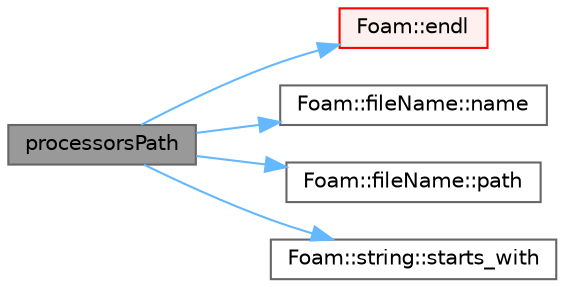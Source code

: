 digraph "processorsPath"
{
 // LATEX_PDF_SIZE
  bgcolor="transparent";
  edge [fontname=Helvetica,fontsize=10,labelfontname=Helvetica,labelfontsize=10];
  node [fontname=Helvetica,fontsize=10,shape=box,height=0.2,width=0.4];
  rankdir="LR";
  Node1 [id="Node000001",label="processorsPath",height=0.2,width=0.4,color="gray40", fillcolor="grey60", style="filled", fontcolor="black",tooltip=" "];
  Node1 -> Node2 [id="edge1_Node000001_Node000002",color="steelblue1",style="solid",tooltip=" "];
  Node2 [id="Node000002",label="Foam::endl",height=0.2,width=0.4,color="red", fillcolor="#FFF0F0", style="filled",URL="$namespaceFoam.html#a7d5eca45a323264dc5fe811500ebda47",tooltip=" "];
  Node1 -> Node6 [id="edge2_Node000001_Node000006",color="steelblue1",style="solid",tooltip=" "];
  Node6 [id="Node000006",label="Foam::fileName::name",height=0.2,width=0.4,color="grey40", fillcolor="white", style="filled",URL="$classFoam_1_1fileName.html#acaca7f9e99645bdc0b4618a25bc19622",tooltip=" "];
  Node1 -> Node7 [id="edge3_Node000001_Node000007",color="steelblue1",style="solid",tooltip=" "];
  Node7 [id="Node000007",label="Foam::fileName::path",height=0.2,width=0.4,color="grey40", fillcolor="white", style="filled",URL="$classFoam_1_1fileName.html#ac927b1d030a5343c0acd89aa67215c0d",tooltip=" "];
  Node1 -> Node8 [id="edge4_Node000001_Node000008",color="steelblue1",style="solid",tooltip=" "];
  Node8 [id="Node000008",label="Foam::string::starts_with",height=0.2,width=0.4,color="grey40", fillcolor="white", style="filled",URL="$classFoam_1_1string.html#ab71de765673ee204a3c5038f80da49d7",tooltip=" "];
}
